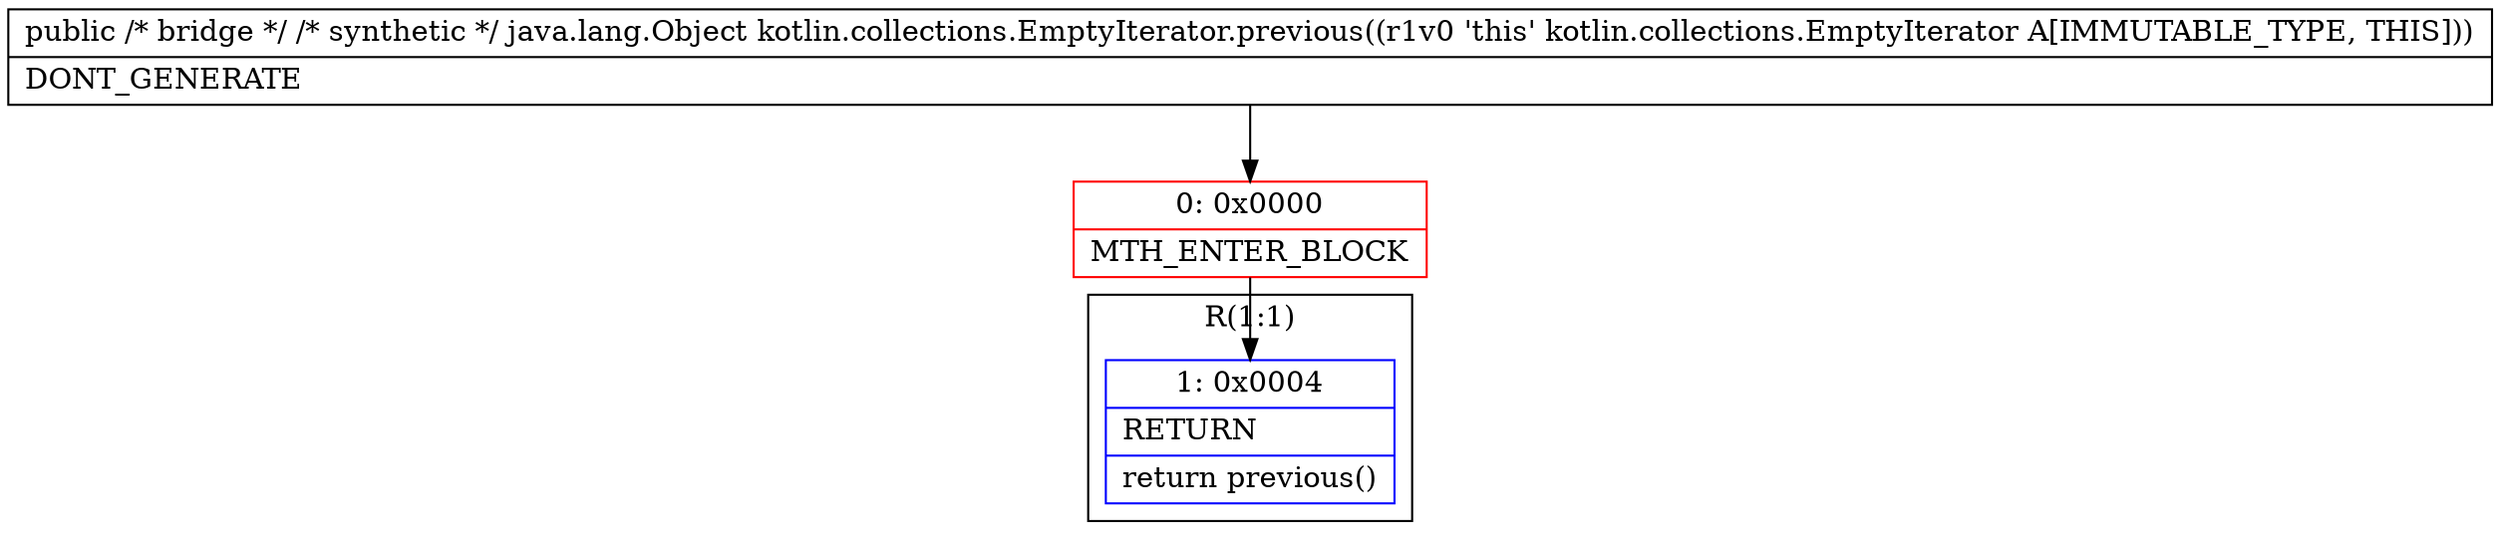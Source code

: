 digraph "CFG forkotlin.collections.EmptyIterator.previous()Ljava\/lang\/Object;" {
subgraph cluster_Region_204067651 {
label = "R(1:1)";
node [shape=record,color=blue];
Node_1 [shape=record,label="{1\:\ 0x0004|RETURN\l|return previous()\l}"];
}
Node_0 [shape=record,color=red,label="{0\:\ 0x0000|MTH_ENTER_BLOCK\l}"];
MethodNode[shape=record,label="{public \/* bridge *\/ \/* synthetic *\/ java.lang.Object kotlin.collections.EmptyIterator.previous((r1v0 'this' kotlin.collections.EmptyIterator A[IMMUTABLE_TYPE, THIS]))  | DONT_GENERATE\l}"];
MethodNode -> Node_0;
Node_0 -> Node_1;
}

